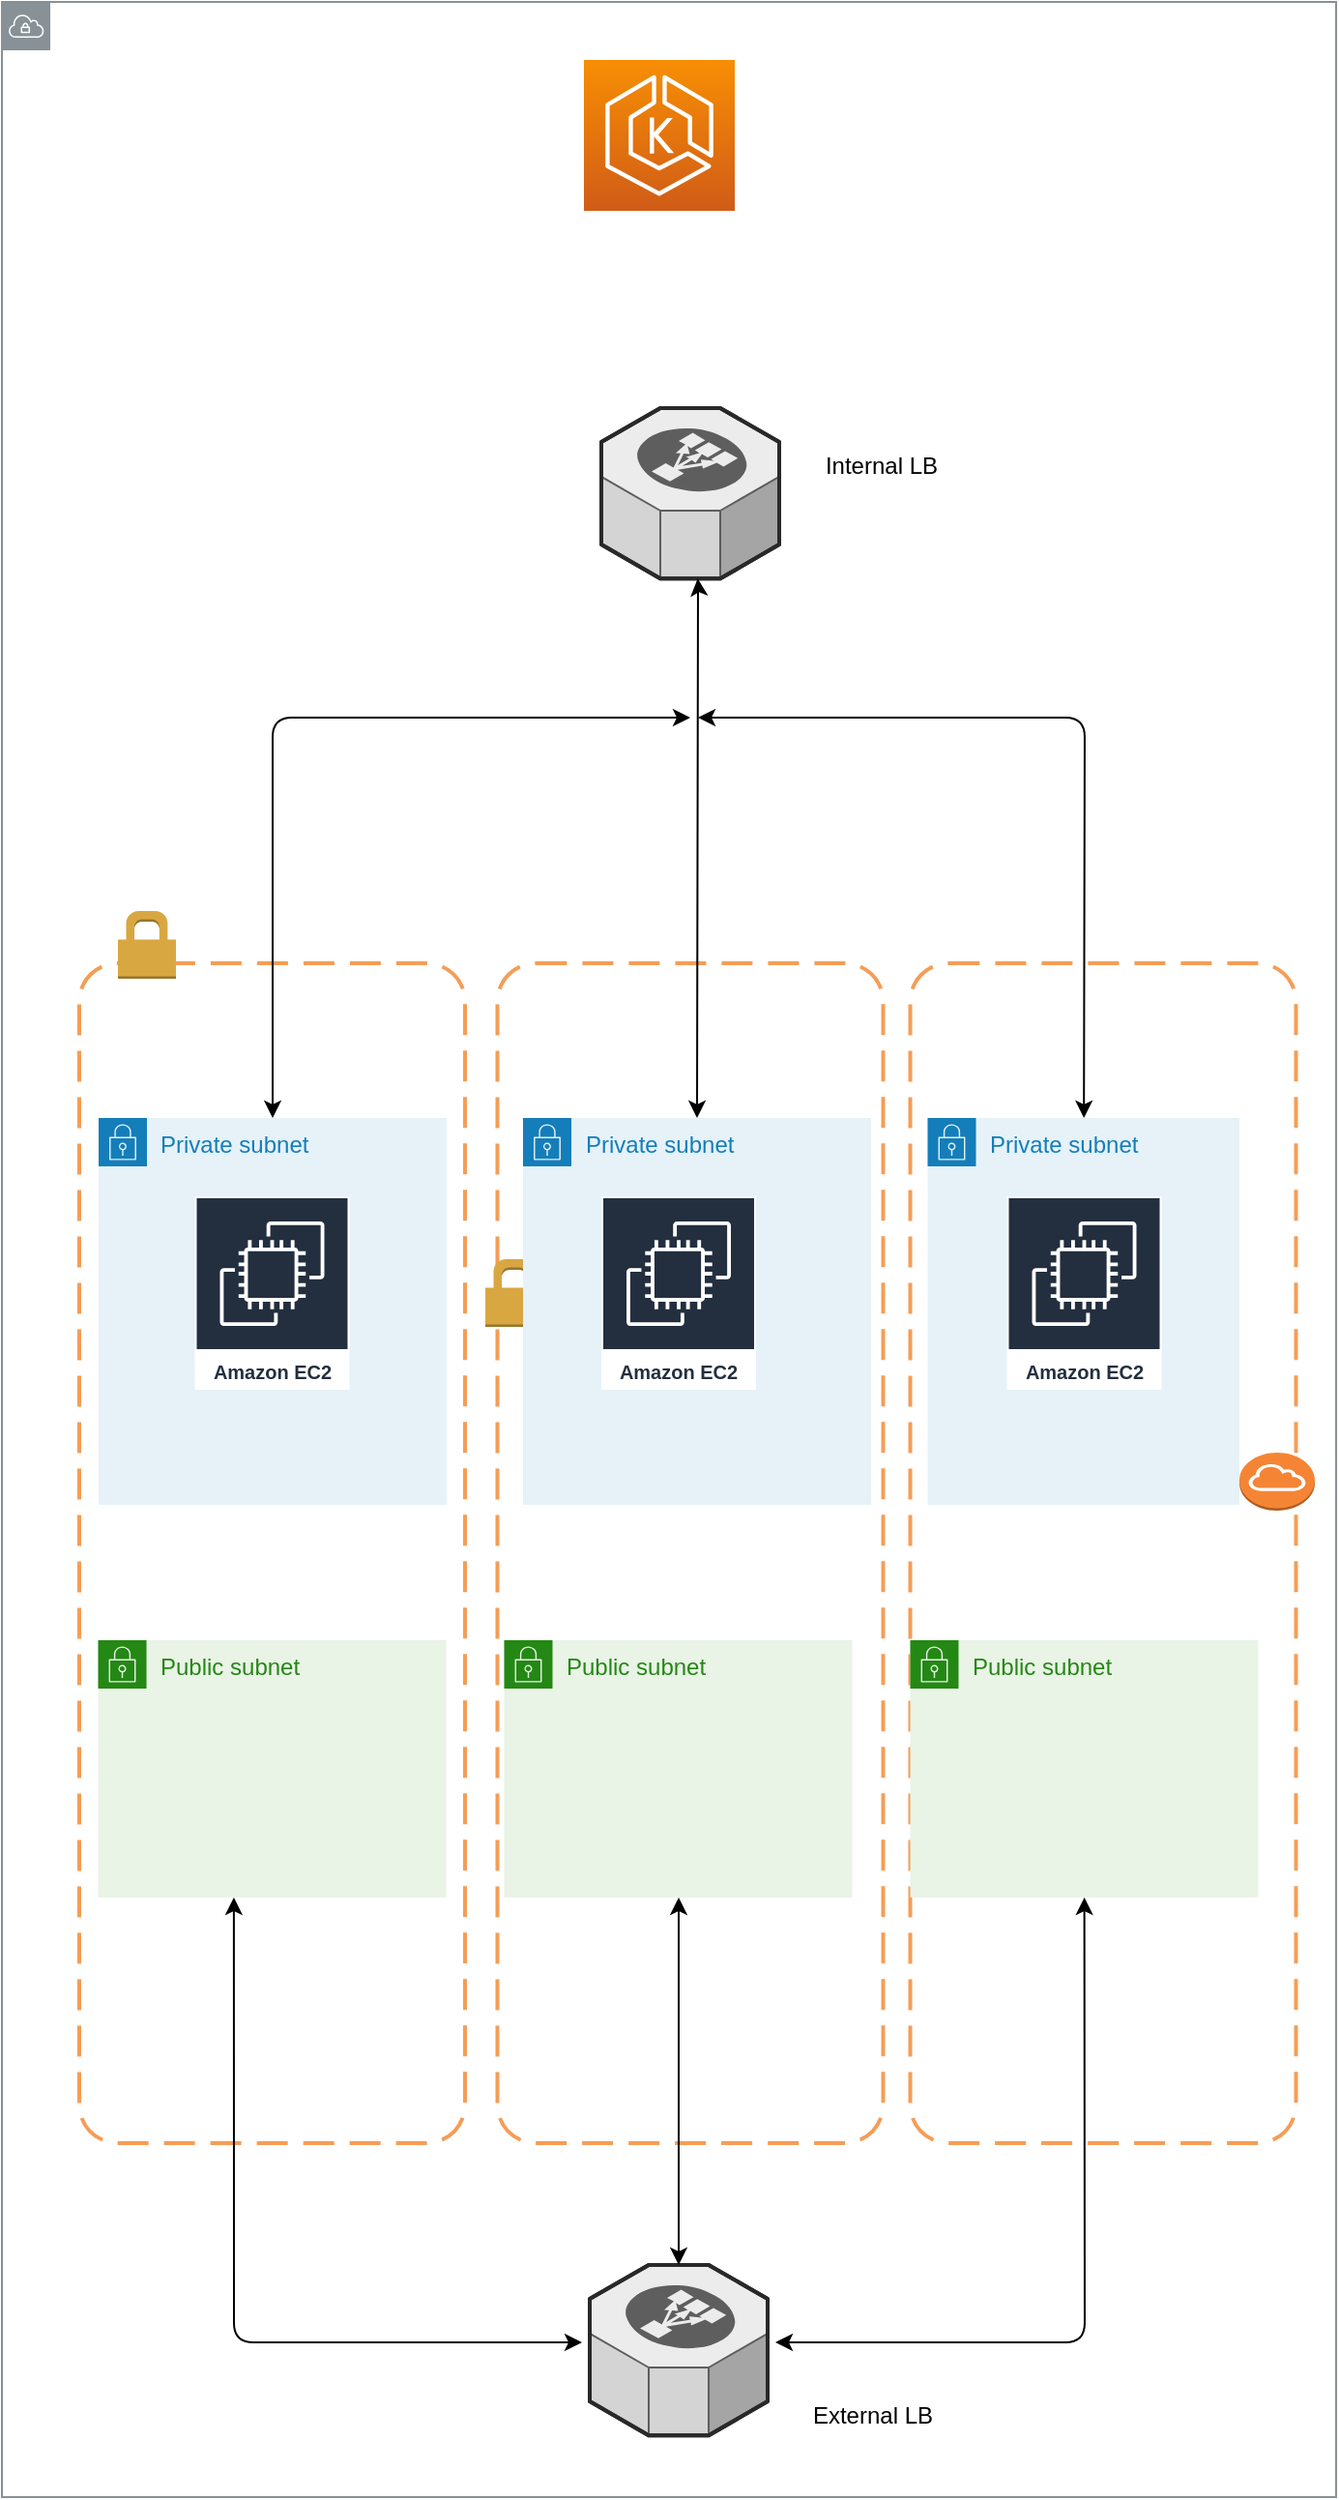 <mxfile version="13.6.6"><diagram id="Vnvqd_DMsYYPdlrPzqF3" name="Page-1"><mxGraphModel dx="1395" dy="1980" grid="1" gridSize="10" guides="1" tooltips="1" connect="1" arrows="1" fold="1" page="1" pageScale="1" pageWidth="827" pageHeight="1169" math="0" shadow="0"><root><mxCell id="0"/><mxCell id="1" parent="0"/><mxCell id="e31a3DoT7AnVAJViTBBz-2" value="" style="outlineConnect=0;gradientColor=none;html=1;whiteSpace=wrap;fontSize=12;fontStyle=0;shape=mxgraph.aws4.group;grIcon=mxgraph.aws4.group_vpc;strokeColor=#879196;fillColor=none;verticalAlign=top;align=left;spacingLeft=30;fontColor=#879196;dashed=0;" vertex="1" parent="1"><mxGeometry x="40" y="-370" width="690" height="1290" as="geometry"/></mxCell><mxCell id="e31a3DoT7AnVAJViTBBz-5" value="" style="rounded=1;arcSize=10;dashed=1;strokeColor=#F59D56;fillColor=none;gradientColor=none;dashPattern=8 4;strokeWidth=2;" vertex="1" parent="1"><mxGeometry x="80" y="127" width="199.5" height="610" as="geometry"/></mxCell><mxCell id="e31a3DoT7AnVAJViTBBz-6" value="" style="rounded=1;arcSize=10;dashed=1;strokeColor=#F59D56;fillColor=none;gradientColor=none;dashPattern=8 4;strokeWidth=2;" vertex="1" parent="1"><mxGeometry x="296.25" y="127" width="199.5" height="610" as="geometry"/></mxCell><mxCell id="e31a3DoT7AnVAJViTBBz-7" value="" style="rounded=1;arcSize=10;dashed=1;strokeColor=#F59D56;fillColor=none;gradientColor=none;dashPattern=8 4;strokeWidth=2;" vertex="1" parent="1"><mxGeometry x="509.75" y="127" width="199.5" height="610" as="geometry"/></mxCell><mxCell id="e31a3DoT7AnVAJViTBBz-9" value="" style="dashed=0;html=1;shape=mxgraph.aws3.permissions;fillColor=#D9A741;gradientColor=none;dashed=0;" vertex="1" parent="1"><mxGeometry x="290" y="280" width="30" height="35" as="geometry"/></mxCell><mxCell id="e31a3DoT7AnVAJViTBBz-11" value="" style="dashed=0;html=1;shape=mxgraph.aws3.permissions;fillColor=#D9A741;gradientColor=none;dashed=0;" vertex="1" parent="1"><mxGeometry x="100" y="100" width="30" height="35" as="geometry"/></mxCell><mxCell id="e31a3DoT7AnVAJViTBBz-15" value="Private subnet" style="points=[[0,0],[0.25,0],[0.5,0],[0.75,0],[1,0],[1,0.25],[1,0.5],[1,0.75],[1,1],[0.75,1],[0.5,1],[0.25,1],[0,1],[0,0.75],[0,0.5],[0,0.25]];outlineConnect=0;gradientColor=none;html=1;whiteSpace=wrap;fontSize=12;fontStyle=0;shape=mxgraph.aws4.group;grIcon=mxgraph.aws4.group_security_group;grStroke=0;strokeColor=#147EBA;fillColor=#E6F2F8;verticalAlign=top;align=left;spacingLeft=30;fontColor=#147EBA;dashed=0;" vertex="1" parent="1"><mxGeometry x="90" y="207" width="180" height="200" as="geometry"/></mxCell><mxCell id="e31a3DoT7AnVAJViTBBz-16" value="Private subnet" style="points=[[0,0],[0.25,0],[0.5,0],[0.75,0],[1,0],[1,0.25],[1,0.5],[1,0.75],[1,1],[0.75,1],[0.5,1],[0.25,1],[0,1],[0,0.75],[0,0.5],[0,0.25]];outlineConnect=0;gradientColor=none;html=1;whiteSpace=wrap;fontSize=12;fontStyle=0;shape=mxgraph.aws4.group;grIcon=mxgraph.aws4.group_security_group;grStroke=0;strokeColor=#147EBA;fillColor=#E6F2F8;verticalAlign=top;align=left;spacingLeft=30;fontColor=#147EBA;dashed=0;" vertex="1" parent="1"><mxGeometry x="309.5" y="207" width="180" height="200" as="geometry"/></mxCell><mxCell id="e31a3DoT7AnVAJViTBBz-17" value="Private subnet" style="points=[[0,0],[0.25,0],[0.5,0],[0.75,0],[1,0],[1,0.25],[1,0.5],[1,0.75],[1,1],[0.75,1],[0.5,1],[0.25,1],[0,1],[0,0.75],[0,0.5],[0,0.25]];outlineConnect=0;gradientColor=none;html=1;whiteSpace=wrap;fontSize=12;fontStyle=0;shape=mxgraph.aws4.group;grIcon=mxgraph.aws4.group_security_group;grStroke=0;strokeColor=#147EBA;fillColor=#E6F2F8;verticalAlign=top;align=left;spacingLeft=30;fontColor=#147EBA;dashed=0;" vertex="1" parent="1"><mxGeometry x="518.75" y="207" width="161.25" height="200" as="geometry"/></mxCell><mxCell id="e31a3DoT7AnVAJViTBBz-18" value="Public subnet" style="points=[[0,0],[0.25,0],[0.5,0],[0.75,0],[1,0],[1,0.25],[1,0.5],[1,0.75],[1,1],[0.75,1],[0.5,1],[0.25,1],[0,1],[0,0.75],[0,0.5],[0,0.25]];outlineConnect=0;gradientColor=none;html=1;whiteSpace=wrap;fontSize=12;fontStyle=0;shape=mxgraph.aws4.group;grIcon=mxgraph.aws4.group_security_group;grStroke=0;strokeColor=#248814;fillColor=#E9F3E6;verticalAlign=top;align=left;spacingLeft=30;fontColor=#248814;dashed=0;" vertex="1" parent="1"><mxGeometry x="89.75" y="477" width="180" height="133" as="geometry"/></mxCell><mxCell id="e31a3DoT7AnVAJViTBBz-19" value="Public subnet" style="points=[[0,0],[0.25,0],[0.5,0],[0.75,0],[1,0],[1,0.25],[1,0.5],[1,0.75],[1,1],[0.75,1],[0.5,1],[0.25,1],[0,1],[0,0.75],[0,0.5],[0,0.25]];outlineConnect=0;gradientColor=none;html=1;whiteSpace=wrap;fontSize=12;fontStyle=0;shape=mxgraph.aws4.group;grIcon=mxgraph.aws4.group_security_group;grStroke=0;strokeColor=#248814;fillColor=#E9F3E6;verticalAlign=top;align=left;spacingLeft=30;fontColor=#248814;dashed=0;" vertex="1" parent="1"><mxGeometry x="299.75" y="477" width="180" height="133" as="geometry"/></mxCell><mxCell id="e31a3DoT7AnVAJViTBBz-20" value="Public subnet" style="points=[[0,0],[0.25,0],[0.5,0],[0.75,0],[1,0],[1,0.25],[1,0.5],[1,0.75],[1,1],[0.75,1],[0.5,1],[0.25,1],[0,1],[0,0.75],[0,0.5],[0,0.25]];outlineConnect=0;gradientColor=none;html=1;whiteSpace=wrap;fontSize=12;fontStyle=0;shape=mxgraph.aws4.group;grIcon=mxgraph.aws4.group_security_group;grStroke=0;strokeColor=#248814;fillColor=#E9F3E6;verticalAlign=top;align=left;spacingLeft=30;fontColor=#248814;dashed=0;" vertex="1" parent="1"><mxGeometry x="509.75" y="477" width="180" height="133" as="geometry"/></mxCell><mxCell id="e31a3DoT7AnVAJViTBBz-21" value="" style="outlineConnect=0;dashed=0;verticalLabelPosition=bottom;verticalAlign=top;align=center;html=1;shape=mxgraph.aws3.internet_gateway;fillColor=#F58534;gradientColor=none;" vertex="1" parent="1"><mxGeometry x="680" y="380" width="39" height="30" as="geometry"/></mxCell><mxCell id="e31a3DoT7AnVAJViTBBz-22" value="" style="outlineConnect=0;fontColor=#232F3E;gradientColor=#F78E04;gradientDirection=north;fillColor=#D05C17;strokeColor=#ffffff;dashed=0;verticalLabelPosition=bottom;verticalAlign=top;align=center;html=1;fontSize=12;fontStyle=0;aspect=fixed;shape=mxgraph.aws4.resourceIcon;resIcon=mxgraph.aws4.eks;" vertex="1" parent="1"><mxGeometry x="341" y="-340" width="78" height="78" as="geometry"/></mxCell><mxCell id="e31a3DoT7AnVAJViTBBz-23" value="Amazon EC2" style="outlineConnect=0;fontColor=#232F3E;gradientColor=none;strokeColor=#ffffff;fillColor=#232F3E;dashed=0;verticalLabelPosition=middle;verticalAlign=bottom;align=center;html=1;whiteSpace=wrap;fontSize=10;fontStyle=1;spacing=3;shape=mxgraph.aws4.productIcon;prIcon=mxgraph.aws4.ec2;" vertex="1" parent="1"><mxGeometry x="139.75" y="247.5" width="80" height="100" as="geometry"/></mxCell><mxCell id="e31a3DoT7AnVAJViTBBz-24" value="Amazon EC2" style="outlineConnect=0;fontColor=#232F3E;gradientColor=none;strokeColor=#ffffff;fillColor=#232F3E;dashed=0;verticalLabelPosition=middle;verticalAlign=bottom;align=center;html=1;whiteSpace=wrap;fontSize=10;fontStyle=1;spacing=3;shape=mxgraph.aws4.productIcon;prIcon=mxgraph.aws4.ec2;" vertex="1" parent="1"><mxGeometry x="350" y="247.5" width="80" height="100" as="geometry"/></mxCell><mxCell id="e31a3DoT7AnVAJViTBBz-25" value="Amazon EC2" style="outlineConnect=0;fontColor=#232F3E;gradientColor=none;strokeColor=#ffffff;fillColor=#232F3E;dashed=0;verticalLabelPosition=middle;verticalAlign=bottom;align=center;html=1;whiteSpace=wrap;fontSize=10;fontStyle=1;spacing=3;shape=mxgraph.aws4.productIcon;prIcon=mxgraph.aws4.ec2;" vertex="1" parent="1"><mxGeometry x="559.75" y="247.5" width="80" height="100" as="geometry"/></mxCell><mxCell id="e31a3DoT7AnVAJViTBBz-34" value="" style="verticalLabelPosition=bottom;html=1;verticalAlign=top;strokeWidth=1;align=center;outlineConnect=0;dashed=0;outlineConnect=0;shape=mxgraph.aws3d.elasticLoadBalancing;fillColor=#ECECEC;strokeColor=#5E5E5E;aspect=fixed;" vertex="1" parent="1"><mxGeometry x="344" y="800" width="92" height="88.17" as="geometry"/></mxCell><mxCell id="e31a3DoT7AnVAJViTBBz-36" value="" style="endArrow=classic;startArrow=classic;html=1;" edge="1" parent="1" target="e31a3DoT7AnVAJViTBBz-20"><mxGeometry width="50" height="50" relative="1" as="geometry"><mxPoint x="440" y="840" as="sourcePoint"/><mxPoint x="480" y="790" as="targetPoint"/><Array as="points"><mxPoint x="600" y="840"/></Array></mxGeometry></mxCell><mxCell id="e31a3DoT7AnVAJViTBBz-37" value="" style="endArrow=classic;startArrow=classic;html=1;entryX=0.39;entryY=1;entryDx=0;entryDy=0;entryPerimeter=0;" edge="1" parent="1" target="e31a3DoT7AnVAJViTBBz-18"><mxGeometry width="50" height="50" relative="1" as="geometry"><mxPoint x="340" y="840" as="sourcePoint"/><mxPoint x="400" y="760" as="targetPoint"/><Array as="points"><mxPoint x="160" y="840"/></Array></mxGeometry></mxCell><mxCell id="e31a3DoT7AnVAJViTBBz-38" value="" style="endArrow=classic;startArrow=classic;html=1;" edge="1" parent="1" source="e31a3DoT7AnVAJViTBBz-34"><mxGeometry width="50" height="50" relative="1" as="geometry"><mxPoint x="350" y="810" as="sourcePoint"/><mxPoint x="390" y="610" as="targetPoint"/></mxGeometry></mxCell><mxCell id="e31a3DoT7AnVAJViTBBz-39" value="" style="verticalLabelPosition=bottom;html=1;verticalAlign=top;strokeWidth=1;align=center;outlineConnect=0;dashed=0;outlineConnect=0;shape=mxgraph.aws3d.elasticLoadBalancing;fillColor=#ECECEC;strokeColor=#5E5E5E;aspect=fixed;" vertex="1" parent="1"><mxGeometry x="350" y="-160" width="92" height="88.17" as="geometry"/></mxCell><mxCell id="e31a3DoT7AnVAJViTBBz-40" value="" style="endArrow=classic;startArrow=classic;html=1;exitX=0.5;exitY=0;exitDx=0;exitDy=0;" edge="1" parent="1" source="e31a3DoT7AnVAJViTBBz-15"><mxGeometry width="50" height="50" relative="1" as="geometry"><mxPoint x="350" y="-130" as="sourcePoint"/><mxPoint x="396" as="targetPoint"/><Array as="points"><mxPoint x="180"/></Array></mxGeometry></mxCell><mxCell id="e31a3DoT7AnVAJViTBBz-41" value="" style="endArrow=classic;startArrow=classic;html=1;exitX=0.5;exitY=0;exitDx=0;exitDy=0;" edge="1" parent="1" source="e31a3DoT7AnVAJViTBBz-16" target="e31a3DoT7AnVAJViTBBz-39"><mxGeometry width="50" height="50" relative="1" as="geometry"><mxPoint x="392" y="207" as="sourcePoint"/><mxPoint x="400" y="-30" as="targetPoint"/><Array as="points"><mxPoint x="400" y="-70"/></Array></mxGeometry></mxCell><mxCell id="e31a3DoT7AnVAJViTBBz-42" value="" style="endArrow=classic;startArrow=classic;html=1;" edge="1" parent="1" source="e31a3DoT7AnVAJViTBBz-17"><mxGeometry width="50" height="50" relative="1" as="geometry"><mxPoint x="350" y="20" as="sourcePoint"/><mxPoint x="400" as="targetPoint"/><Array as="points"><mxPoint x="600"/></Array></mxGeometry></mxCell><mxCell id="e31a3DoT7AnVAJViTBBz-44" value="Internal LB" style="text;html=1;strokeColor=none;fillColor=none;align=center;verticalAlign=middle;whiteSpace=wrap;rounded=0;" vertex="1" parent="1"><mxGeometry x="460" y="-140" width="70" height="20" as="geometry"/></mxCell><mxCell id="e31a3DoT7AnVAJViTBBz-45" value="External LB" style="text;html=1;strokeColor=none;fillColor=none;align=center;verticalAlign=middle;whiteSpace=wrap;rounded=0;" vertex="1" parent="1"><mxGeometry x="449.5" y="868.17" width="80.5" height="20" as="geometry"/></mxCell></root></mxGraphModel></diagram></mxfile>